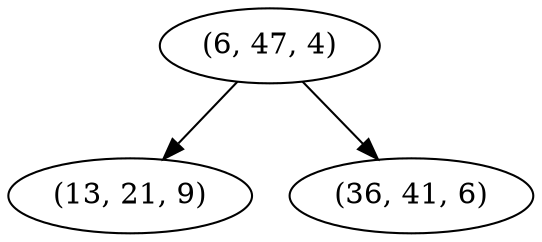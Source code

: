 digraph tree {
    "(6, 47, 4)";
    "(13, 21, 9)";
    "(36, 41, 6)";
    "(6, 47, 4)" -> "(13, 21, 9)";
    "(6, 47, 4)" -> "(36, 41, 6)";
}
